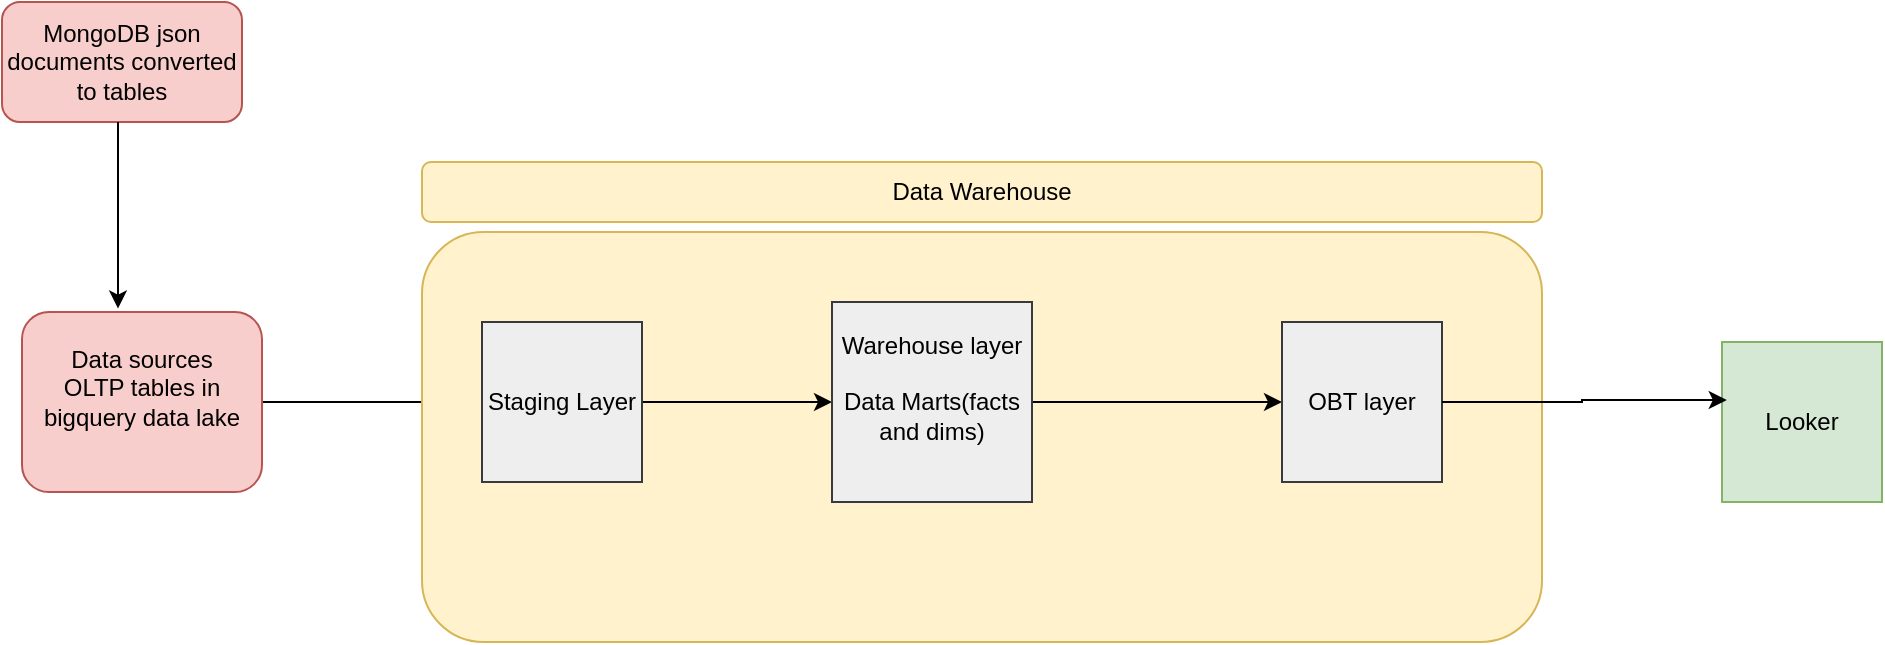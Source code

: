 <mxfile version="25.0.1">
  <diagram name="Page-1" id="umbAMwPUh9g5Ha6uREeG">
    <mxGraphModel dx="1050" dy="557" grid="1" gridSize="10" guides="1" tooltips="1" connect="1" arrows="1" fold="1" page="1" pageScale="1" pageWidth="850" pageHeight="1100" math="0" shadow="0">
      <root>
        <mxCell id="0" />
        <mxCell id="1" parent="0" />
        <mxCell id="X2ctDmvNdXPeSvfD6I9b-12" style="edgeStyle=orthogonalEdgeStyle;rounded=0;orthogonalLoop=1;jettySize=auto;html=1;entryX=0;entryY=0.5;entryDx=0;entryDy=0;" edge="1" parent="1" source="X2ctDmvNdXPeSvfD6I9b-1" target="X2ctDmvNdXPeSvfD6I9b-8">
          <mxGeometry relative="1" as="geometry" />
        </mxCell>
        <mxCell id="X2ctDmvNdXPeSvfD6I9b-1" value="Data sources&lt;div&gt;OLTP tables in bigquery data lake&lt;/div&gt;&lt;div&gt;&lt;br&gt;&lt;/div&gt;" style="rounded=1;whiteSpace=wrap;html=1;fillColor=#f8cecc;strokeColor=#b85450;" vertex="1" parent="1">
          <mxGeometry x="20" y="265" width="120" height="90" as="geometry" />
        </mxCell>
        <mxCell id="X2ctDmvNdXPeSvfD6I9b-2" value="MongoDB json documents converted to tables" style="rounded=1;whiteSpace=wrap;html=1;fillColor=#f8cecc;strokeColor=#b85450;" vertex="1" parent="1">
          <mxGeometry x="10" y="110" width="120" height="60" as="geometry" />
        </mxCell>
        <mxCell id="X2ctDmvNdXPeSvfD6I9b-3" style="edgeStyle=orthogonalEdgeStyle;rounded=0;orthogonalLoop=1;jettySize=auto;html=1;entryX=0.4;entryY=-0.019;entryDx=0;entryDy=0;entryPerimeter=0;" edge="1" parent="1" source="X2ctDmvNdXPeSvfD6I9b-2" target="X2ctDmvNdXPeSvfD6I9b-1">
          <mxGeometry relative="1" as="geometry">
            <Array as="points">
              <mxPoint x="80" y="165" />
              <mxPoint x="78" y="165" />
            </Array>
          </mxGeometry>
        </mxCell>
        <mxCell id="X2ctDmvNdXPeSvfD6I9b-5" value="Data Warehouse" style="rounded=1;whiteSpace=wrap;html=1;fillColor=#fff2cc;strokeColor=#d6b656;" vertex="1" parent="1">
          <mxGeometry x="220" y="190" width="560" height="30" as="geometry" />
        </mxCell>
        <mxCell id="X2ctDmvNdXPeSvfD6I9b-6" value="" style="whiteSpace=wrap;html=1;aspect=fixed;" vertex="1" parent="1">
          <mxGeometry x="260" y="260" width="80" height="80" as="geometry" />
        </mxCell>
        <mxCell id="X2ctDmvNdXPeSvfD6I9b-7" value="" style="rounded=1;whiteSpace=wrap;html=1;fillColor=#fff2cc;strokeColor=#d6b656;" vertex="1" parent="1">
          <mxGeometry x="220" y="225" width="560" height="205" as="geometry" />
        </mxCell>
        <mxCell id="X2ctDmvNdXPeSvfD6I9b-13" style="edgeStyle=orthogonalEdgeStyle;rounded=0;orthogonalLoop=1;jettySize=auto;html=1;entryX=0;entryY=0.5;entryDx=0;entryDy=0;" edge="1" parent="1" source="X2ctDmvNdXPeSvfD6I9b-8" target="X2ctDmvNdXPeSvfD6I9b-10">
          <mxGeometry relative="1" as="geometry" />
        </mxCell>
        <mxCell id="X2ctDmvNdXPeSvfD6I9b-8" value="Staging Layer" style="whiteSpace=wrap;html=1;aspect=fixed;fillColor=#eeeeee;strokeColor=#36393d;" vertex="1" parent="1">
          <mxGeometry x="250" y="270" width="80" height="80" as="geometry" />
        </mxCell>
        <mxCell id="X2ctDmvNdXPeSvfD6I9b-9" value="Looker" style="whiteSpace=wrap;html=1;aspect=fixed;fillColor=#d5e8d4;strokeColor=#82b366;" vertex="1" parent="1">
          <mxGeometry x="870" y="280" width="80" height="80" as="geometry" />
        </mxCell>
        <mxCell id="X2ctDmvNdXPeSvfD6I9b-14" style="edgeStyle=orthogonalEdgeStyle;rounded=0;orthogonalLoop=1;jettySize=auto;html=1;entryX=0;entryY=0.5;entryDx=0;entryDy=0;" edge="1" parent="1" source="X2ctDmvNdXPeSvfD6I9b-10" target="X2ctDmvNdXPeSvfD6I9b-11">
          <mxGeometry relative="1" as="geometry" />
        </mxCell>
        <mxCell id="X2ctDmvNdXPeSvfD6I9b-10" value="Warehouse layer&lt;div&gt;&lt;br&gt;&lt;/div&gt;&lt;div&gt;Data Marts(facts and dims)&lt;/div&gt;&lt;div&gt;&lt;br&gt;&lt;/div&gt;" style="whiteSpace=wrap;html=1;aspect=fixed;fillColor=#eeeeee;strokeColor=#36393d;" vertex="1" parent="1">
          <mxGeometry x="425" y="260" width="100" height="100" as="geometry" />
        </mxCell>
        <mxCell id="X2ctDmvNdXPeSvfD6I9b-11" value="OBT layer" style="whiteSpace=wrap;html=1;aspect=fixed;fillColor=#eeeeee;strokeColor=#36393d;" vertex="1" parent="1">
          <mxGeometry x="650" y="270" width="80" height="80" as="geometry" />
        </mxCell>
        <mxCell id="X2ctDmvNdXPeSvfD6I9b-15" style="edgeStyle=orthogonalEdgeStyle;rounded=0;orthogonalLoop=1;jettySize=auto;html=1;entryX=0.03;entryY=0.363;entryDx=0;entryDy=0;entryPerimeter=0;" edge="1" parent="1" source="X2ctDmvNdXPeSvfD6I9b-11" target="X2ctDmvNdXPeSvfD6I9b-9">
          <mxGeometry relative="1" as="geometry" />
        </mxCell>
      </root>
    </mxGraphModel>
  </diagram>
</mxfile>
